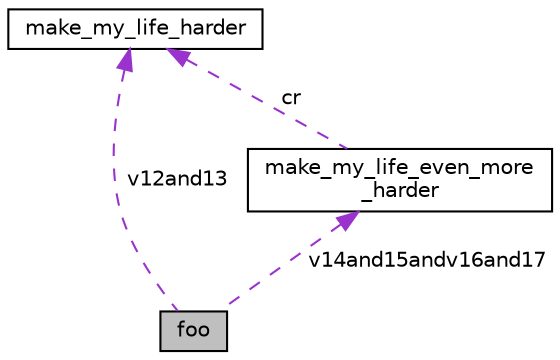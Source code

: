digraph "foo"
{
  edge [fontname="Helvetica",fontsize="10",labelfontname="Helvetica",labelfontsize="10"];
  node [fontname="Helvetica",fontsize="10",shape=record];
  Node1 [label="foo",height=0.2,width=0.4,color="black", fillcolor="grey75", style="filled", fontcolor="black"];
  Node2 -> Node1 [dir="back",color="darkorchid3",fontsize="10",style="dashed",label=" v14and15andv16and17" ,fontname="Helvetica"];
  Node2 [label="make_my_life_even_more\l_harder",height=0.2,width=0.4,color="black", fillcolor="white", style="filled",URL="$structmake__my__life__even__more__harder.html"];
  Node3 -> Node2 [dir="back",color="darkorchid3",fontsize="10",style="dashed",label=" cr" ,fontname="Helvetica"];
  Node3 [label="make_my_life_harder",height=0.2,width=0.4,color="black", fillcolor="white", style="filled",URL="$structmake__my__life__harder.html"];
  Node3 -> Node1 [dir="back",color="darkorchid3",fontsize="10",style="dashed",label=" v12and13" ,fontname="Helvetica"];
}
